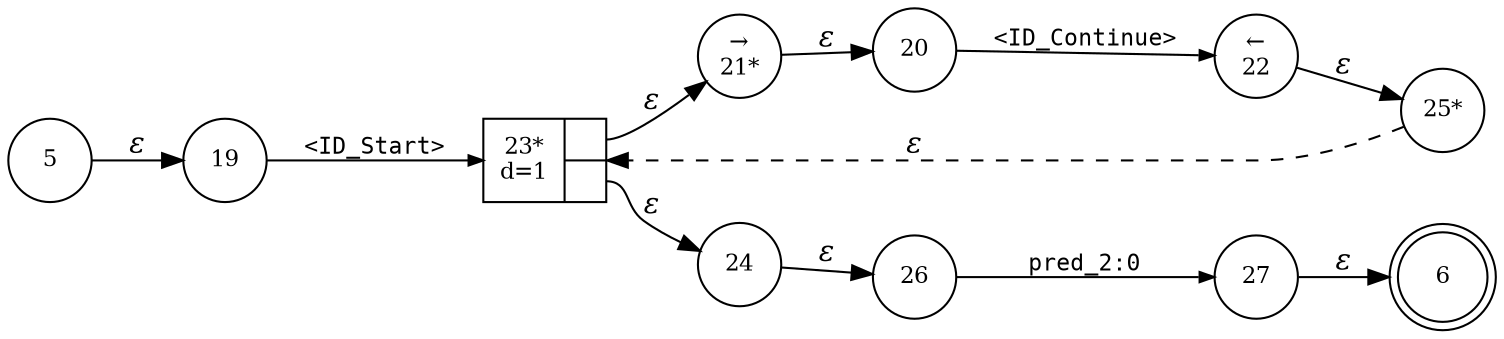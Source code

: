 digraph ATN {
rankdir=LR;
s6[fontsize=11, label="6", shape=doublecircle, fixedsize=true, width=.6];
s19[fontsize=11,label="19", shape=circle, fixedsize=true, width=.55, peripheries=1];
s20[fontsize=11,label="20", shape=circle, fixedsize=true, width=.55, peripheries=1];
s5[fontsize=11,label="5", shape=circle, fixedsize=true, width=.55, peripheries=1];
s21[fontsize=11,label="&rarr;\n21*", shape=circle, fixedsize=true, width=.55, peripheries=1];
s22[fontsize=11,label="&larr;\n22", shape=circle, fixedsize=true, width=.55, peripheries=1];
s23[fontsize=11,label="{23*\nd=1|{<p0>|<p1>}}", shape=record, fixedsize=false, peripheries=1];
s24[fontsize=11,label="24", shape=circle, fixedsize=true, width=.55, peripheries=1];
s25[fontsize=11,label="25*", shape=circle, fixedsize=true, width=.55, peripheries=1];
s26[fontsize=11,label="26", shape=circle, fixedsize=true, width=.55, peripheries=1];
s27[fontsize=11,label="27", shape=circle, fixedsize=true, width=.55, peripheries=1];
s5 -> s19 [fontname="Times-Italic", label="&epsilon;"];
s19 -> s23 [fontsize=11, fontname="Courier", arrowsize=.7, label = "<ID_Start>", arrowhead = normal];
s23:p0 -> s21 [fontname="Times-Italic", label="&epsilon;"];
s23:p1 -> s24 [fontname="Times-Italic", label="&epsilon;"];
s21 -> s20 [fontname="Times-Italic", label="&epsilon;"];
s24 -> s26 [fontname="Times-Italic", label="&epsilon;"];
s20 -> s22 [fontsize=11, fontname="Courier", arrowsize=.7, label = "<ID_Continue>", arrowhead = normal];
s26 -> s27 [fontsize=11, fontname="Courier", arrowsize=.7, label = "pred_2:0", arrowhead = normal];
s22 -> s25 [fontname="Times-Italic", label="&epsilon;"];
s27 -> s6 [fontname="Times-Italic", label="&epsilon;"];
s25 -> s23 [fontname="Times-Italic", label="&epsilon;", style="dashed"];
}